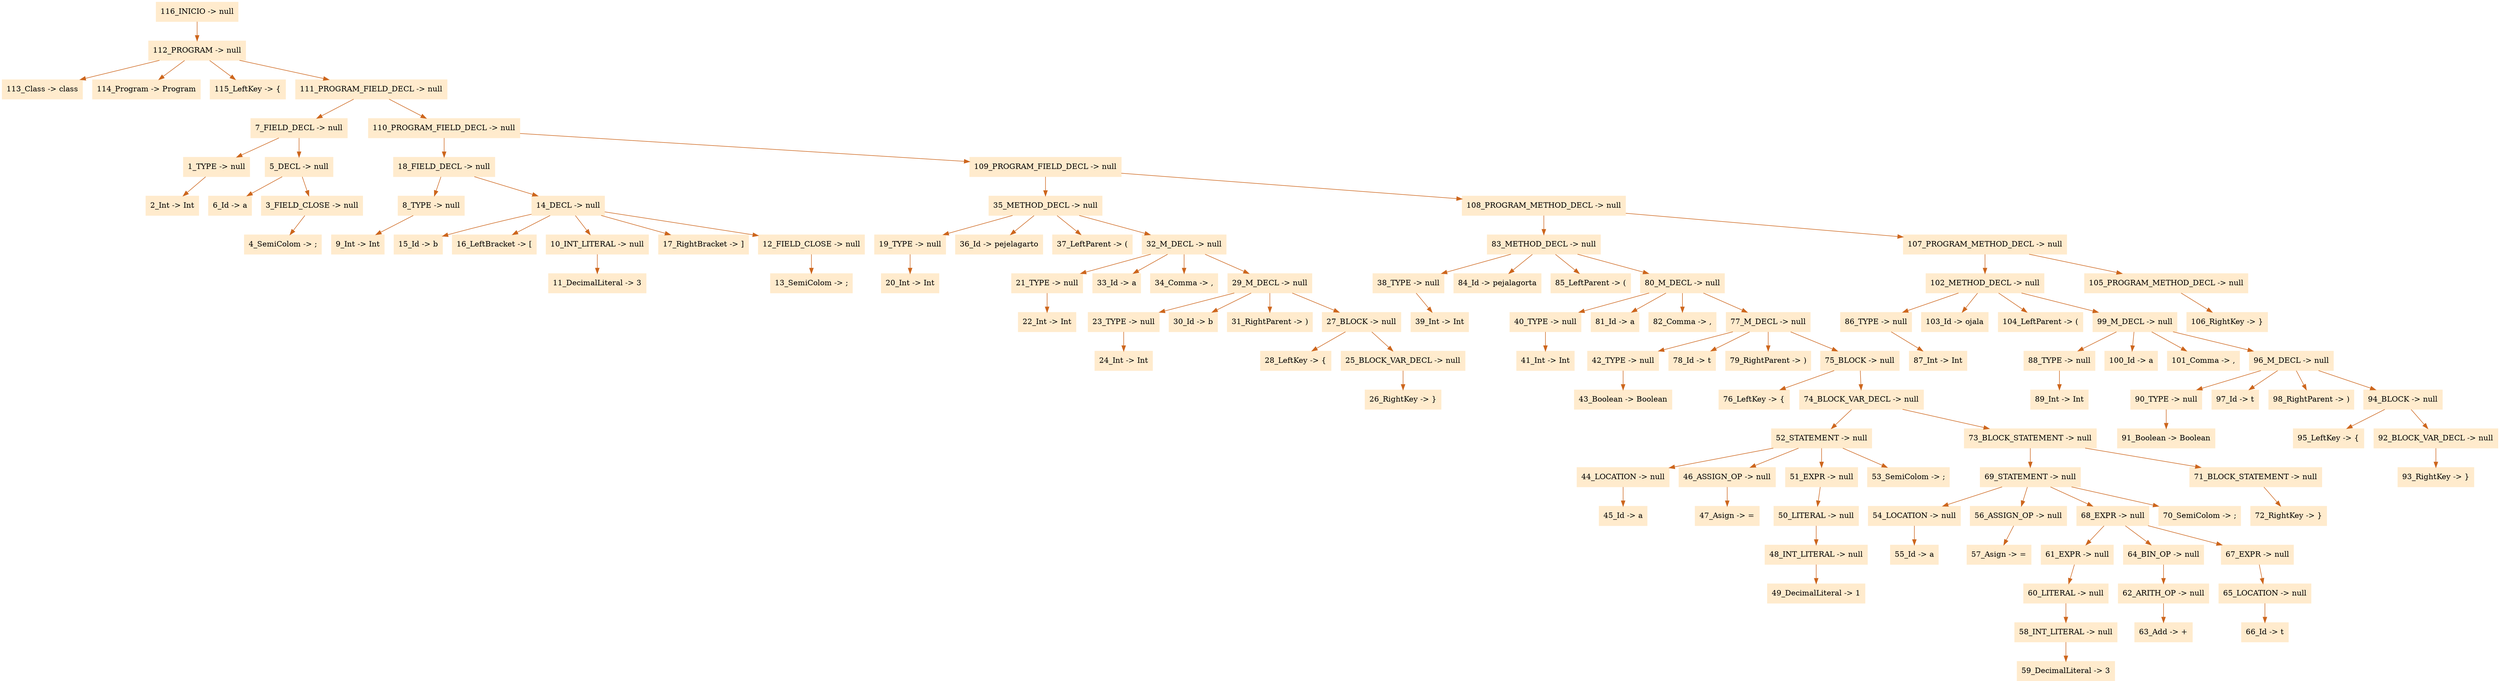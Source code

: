digraph G {node[shape=box, style=filled, color=blanchedalmond]; edge[color=chocolate3];rankdir=UD 

"116_INICIO -> null"->"112_PROGRAM -> null"
"112_PROGRAM -> null"->"113_Class -> class"
"112_PROGRAM -> null"->"114_Program -> Program"
"112_PROGRAM -> null"->"115_LeftKey -> {"
"112_PROGRAM -> null"->"111_PROGRAM_FIELD_DECL -> null"
"111_PROGRAM_FIELD_DECL -> null"->"7_FIELD_DECL -> null"
"7_FIELD_DECL -> null"->"1_TYPE -> null"
"1_TYPE -> null"->"2_Int -> Int"
"7_FIELD_DECL -> null"->"5_DECL -> null"
"5_DECL -> null"->"6_Id -> a"
"5_DECL -> null"->"3_FIELD_CLOSE -> null"
"3_FIELD_CLOSE -> null"->"4_SemiColom -> ;"
"111_PROGRAM_FIELD_DECL -> null"->"110_PROGRAM_FIELD_DECL -> null"
"110_PROGRAM_FIELD_DECL -> null"->"18_FIELD_DECL -> null"
"18_FIELD_DECL -> null"->"8_TYPE -> null"
"8_TYPE -> null"->"9_Int -> Int"
"18_FIELD_DECL -> null"->"14_DECL -> null"
"14_DECL -> null"->"15_Id -> b"
"14_DECL -> null"->"16_LeftBracket -> ["
"14_DECL -> null"->"10_INT_LITERAL -> null"
"10_INT_LITERAL -> null"->"11_DecimalLiteral -> 3"
"14_DECL -> null"->"17_RightBracket -> ]"
"14_DECL -> null"->"12_FIELD_CLOSE -> null"
"12_FIELD_CLOSE -> null"->"13_SemiColom -> ;"
"110_PROGRAM_FIELD_DECL -> null"->"109_PROGRAM_FIELD_DECL -> null"
"109_PROGRAM_FIELD_DECL -> null"->"35_METHOD_DECL -> null"
"35_METHOD_DECL -> null"->"19_TYPE -> null"
"19_TYPE -> null"->"20_Int -> Int"
"35_METHOD_DECL -> null"->"36_Id -> pejelagarto"
"35_METHOD_DECL -> null"->"37_LeftParent -> ("
"35_METHOD_DECL -> null"->"32_M_DECL -> null"
"32_M_DECL -> null"->"21_TYPE -> null"
"21_TYPE -> null"->"22_Int -> Int"
"32_M_DECL -> null"->"33_Id -> a"
"32_M_DECL -> null"->"34_Comma -> ,"
"32_M_DECL -> null"->"29_M_DECL -> null"
"29_M_DECL -> null"->"23_TYPE -> null"
"23_TYPE -> null"->"24_Int -> Int"
"29_M_DECL -> null"->"30_Id -> b"
"29_M_DECL -> null"->"31_RightParent -> )"
"29_M_DECL -> null"->"27_BLOCK -> null"
"27_BLOCK -> null"->"28_LeftKey -> {"
"27_BLOCK -> null"->"25_BLOCK_VAR_DECL -> null"
"25_BLOCK_VAR_DECL -> null"->"26_RightKey -> }"
"109_PROGRAM_FIELD_DECL -> null"->"108_PROGRAM_METHOD_DECL -> null"
"108_PROGRAM_METHOD_DECL -> null"->"83_METHOD_DECL -> null"
"83_METHOD_DECL -> null"->"38_TYPE -> null"
"38_TYPE -> null"->"39_Int -> Int"
"83_METHOD_DECL -> null"->"84_Id -> pejalagorta"
"83_METHOD_DECL -> null"->"85_LeftParent -> ("
"83_METHOD_DECL -> null"->"80_M_DECL -> null"
"80_M_DECL -> null"->"40_TYPE -> null"
"40_TYPE -> null"->"41_Int -> Int"
"80_M_DECL -> null"->"81_Id -> a"
"80_M_DECL -> null"->"82_Comma -> ,"
"80_M_DECL -> null"->"77_M_DECL -> null"
"77_M_DECL -> null"->"42_TYPE -> null"
"42_TYPE -> null"->"43_Boolean -> Boolean"
"77_M_DECL -> null"->"78_Id -> t"
"77_M_DECL -> null"->"79_RightParent -> )"
"77_M_DECL -> null"->"75_BLOCK -> null"
"75_BLOCK -> null"->"76_LeftKey -> {"
"75_BLOCK -> null"->"74_BLOCK_VAR_DECL -> null"
"74_BLOCK_VAR_DECL -> null"->"52_STATEMENT -> null"
"52_STATEMENT -> null"->"44_LOCATION -> null"
"44_LOCATION -> null"->"45_Id -> a"
"52_STATEMENT -> null"->"46_ASSIGN_OP -> null"
"46_ASSIGN_OP -> null"->"47_Asign -> ="
"52_STATEMENT -> null"->"51_EXPR -> null"
"51_EXPR -> null"->"50_LITERAL -> null"
"50_LITERAL -> null"->"48_INT_LITERAL -> null"
"48_INT_LITERAL -> null"->"49_DecimalLiteral -> 1"
"52_STATEMENT -> null"->"53_SemiColom -> ;"
"74_BLOCK_VAR_DECL -> null"->"73_BLOCK_STATEMENT -> null"
"73_BLOCK_STATEMENT -> null"->"69_STATEMENT -> null"
"69_STATEMENT -> null"->"54_LOCATION -> null"
"54_LOCATION -> null"->"55_Id -> a"
"69_STATEMENT -> null"->"56_ASSIGN_OP -> null"
"56_ASSIGN_OP -> null"->"57_Asign -> ="
"69_STATEMENT -> null"->"68_EXPR -> null"
"68_EXPR -> null"->"61_EXPR -> null"
"61_EXPR -> null"->"60_LITERAL -> null"
"60_LITERAL -> null"->"58_INT_LITERAL -> null"
"58_INT_LITERAL -> null"->"59_DecimalLiteral -> 3"
"68_EXPR -> null"->"64_BIN_OP -> null"
"64_BIN_OP -> null"->"62_ARITH_OP -> null"
"62_ARITH_OP -> null"->"63_Add -> +"
"68_EXPR -> null"->"67_EXPR -> null"
"67_EXPR -> null"->"65_LOCATION -> null"
"65_LOCATION -> null"->"66_Id -> t"
"69_STATEMENT -> null"->"70_SemiColom -> ;"
"73_BLOCK_STATEMENT -> null"->"71_BLOCK_STATEMENT -> null"
"71_BLOCK_STATEMENT -> null"->"72_RightKey -> }"
"108_PROGRAM_METHOD_DECL -> null"->"107_PROGRAM_METHOD_DECL -> null"
"107_PROGRAM_METHOD_DECL -> null"->"102_METHOD_DECL -> null"
"102_METHOD_DECL -> null"->"86_TYPE -> null"
"86_TYPE -> null"->"87_Int -> Int"
"102_METHOD_DECL -> null"->"103_Id -> ojala"
"102_METHOD_DECL -> null"->"104_LeftParent -> ("
"102_METHOD_DECL -> null"->"99_M_DECL -> null"
"99_M_DECL -> null"->"88_TYPE -> null"
"88_TYPE -> null"->"89_Int -> Int"
"99_M_DECL -> null"->"100_Id -> a"
"99_M_DECL -> null"->"101_Comma -> ,"
"99_M_DECL -> null"->"96_M_DECL -> null"
"96_M_DECL -> null"->"90_TYPE -> null"
"90_TYPE -> null"->"91_Boolean -> Boolean"
"96_M_DECL -> null"->"97_Id -> t"
"96_M_DECL -> null"->"98_RightParent -> )"
"96_M_DECL -> null"->"94_BLOCK -> null"
"94_BLOCK -> null"->"95_LeftKey -> {"
"94_BLOCK -> null"->"92_BLOCK_VAR_DECL -> null"
"92_BLOCK_VAR_DECL -> null"->"93_RightKey -> }"
"107_PROGRAM_METHOD_DECL -> null"->"105_PROGRAM_METHOD_DECL -> null"
"105_PROGRAM_METHOD_DECL -> null"->"106_RightKey -> }"


}
